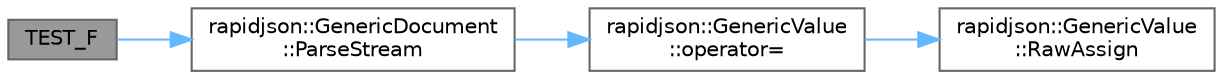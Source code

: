 digraph "TEST_F"
{
 // LATEX_PDF_SIZE
  bgcolor="transparent";
  edge [fontname=Helvetica,fontsize=10,labelfontname=Helvetica,labelfontsize=10];
  node [fontname=Helvetica,fontsize=10,shape=box,height=0.2,width=0.4];
  rankdir="LR";
  Node1 [id="Node000001",label="TEST_F",height=0.2,width=0.4,color="gray40", fillcolor="grey60", style="filled", fontcolor="black",tooltip=" "];
  Node1 -> Node2 [id="edge1_Node000001_Node000002",color="steelblue1",style="solid",tooltip=" "];
  Node2 [id="Node000002",label="rapidjson::GenericDocument\l::ParseStream",height=0.2,width=0.4,color="grey40", fillcolor="white", style="filled",URL="$classrapidjson_1_1_generic_document.html#a56e6dcd7d47377877de9f67a43757974",tooltip="Parse JSON text from an input stream (with Encoding conversion)"];
  Node2 -> Node3 [id="edge2_Node000002_Node000003",color="steelblue1",style="solid",tooltip=" "];
  Node3 [id="Node000003",label="rapidjson::GenericValue\l::operator=",height=0.2,width=0.4,color="grey40", fillcolor="white", style="filled",URL="$classrapidjson_1_1_generic_value.html#a37fa30cf48e0a0724a8e7323fc2fef41",tooltip="Assignment with move semantics."];
  Node3 -> Node4 [id="edge3_Node000003_Node000004",color="steelblue1",style="solid",tooltip=" "];
  Node4 [id="Node000004",label="rapidjson::GenericValue\l::RawAssign",height=0.2,width=0.4,color="grey40", fillcolor="white", style="filled",URL="$classrapidjson_1_1_generic_value.html#a00efe429e27f95dca17b19519b3cea9e",tooltip="Assignment without calling destructor."];
}
